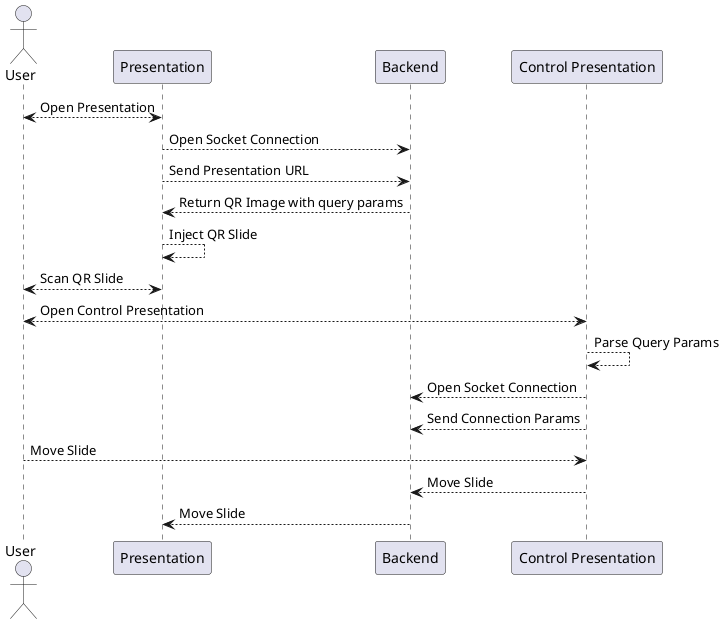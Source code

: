 @startuml

actor user as "User"

participant presentation as "Presentation"

participant backend as "Backend"

participant controlPresentation as "Control Presentation"

user <--> presentation : Open Presentation

presentation --> backend : Open Socket Connection

presentation --> backend : Send Presentation URL

backend --> presentation : Return QR Image with query params

presentation --> presentation : Inject QR Slide

user <--> presentation : Scan QR Slide

user <--> controlPresentation : Open Control Presentation

controlPresentation --> controlPresentation : Parse Query Params

controlPresentation --> backend : Open Socket Connection

controlPresentation --> backend : Send Connection Params

user --> controlPresentation : Move Slide

controlPresentation --> backend : Move Slide

backend --> presentation : Move Slide

@enduml
